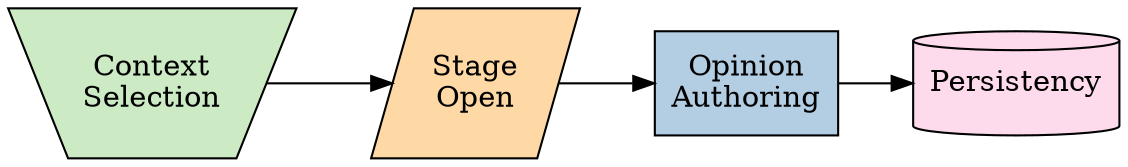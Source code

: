 digraph data_creation {
    rankdir=LR
    node [colorscheme=pastel19 style=filled]
    context [shape=invtrapezium fillcolor=3 label="Context\nSelection" height=1]
    stage [shape=parallelogram label="Stage\nOpen" height=1 fillcolor=5]
    opinion [shape=box label="Opinion\nAuthoring" height=0.7 width=1.2 fillcolor=2]
    export [shape=cylinder label=Persistency height=0.7 width=1.2 fillcolor=8]
    context -> stage -> opinion -> export
}
